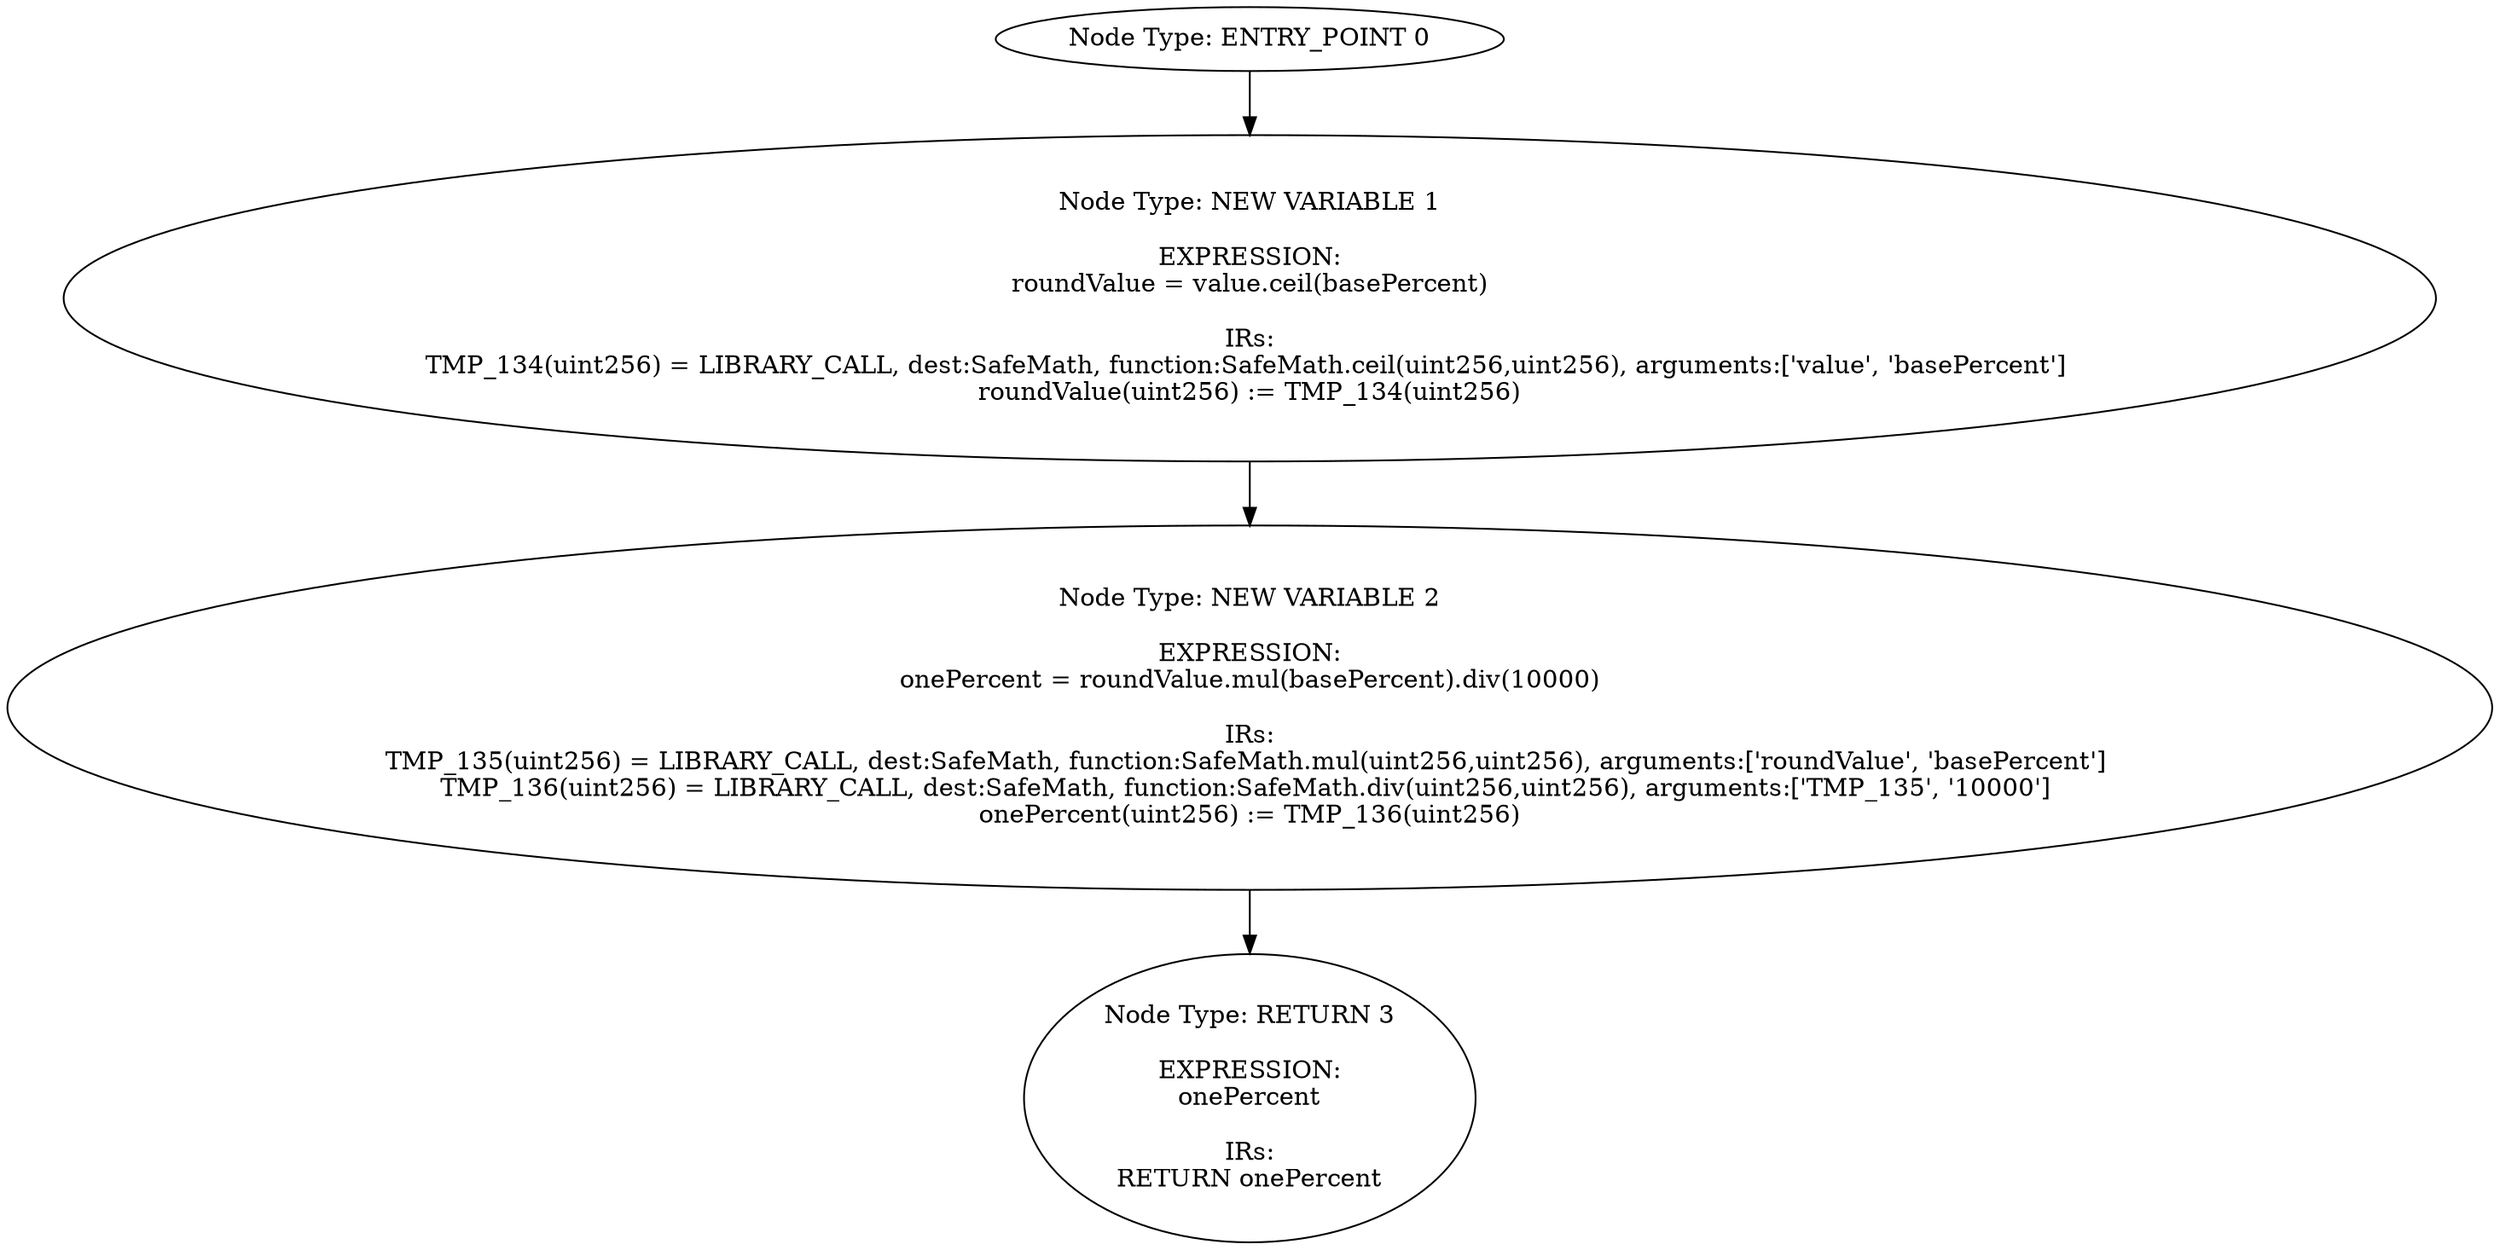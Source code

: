 digraph{
0[label="Node Type: ENTRY_POINT 0
"];
0->1;
1[label="Node Type: NEW VARIABLE 1

EXPRESSION:
roundValue = value.ceil(basePercent)

IRs:
TMP_134(uint256) = LIBRARY_CALL, dest:SafeMath, function:SafeMath.ceil(uint256,uint256), arguments:['value', 'basePercent'] 
roundValue(uint256) := TMP_134(uint256)"];
1->2;
2[label="Node Type: NEW VARIABLE 2

EXPRESSION:
onePercent = roundValue.mul(basePercent).div(10000)

IRs:
TMP_135(uint256) = LIBRARY_CALL, dest:SafeMath, function:SafeMath.mul(uint256,uint256), arguments:['roundValue', 'basePercent'] 
TMP_136(uint256) = LIBRARY_CALL, dest:SafeMath, function:SafeMath.div(uint256,uint256), arguments:['TMP_135', '10000'] 
onePercent(uint256) := TMP_136(uint256)"];
2->3;
3[label="Node Type: RETURN 3

EXPRESSION:
onePercent

IRs:
RETURN onePercent"];
}
